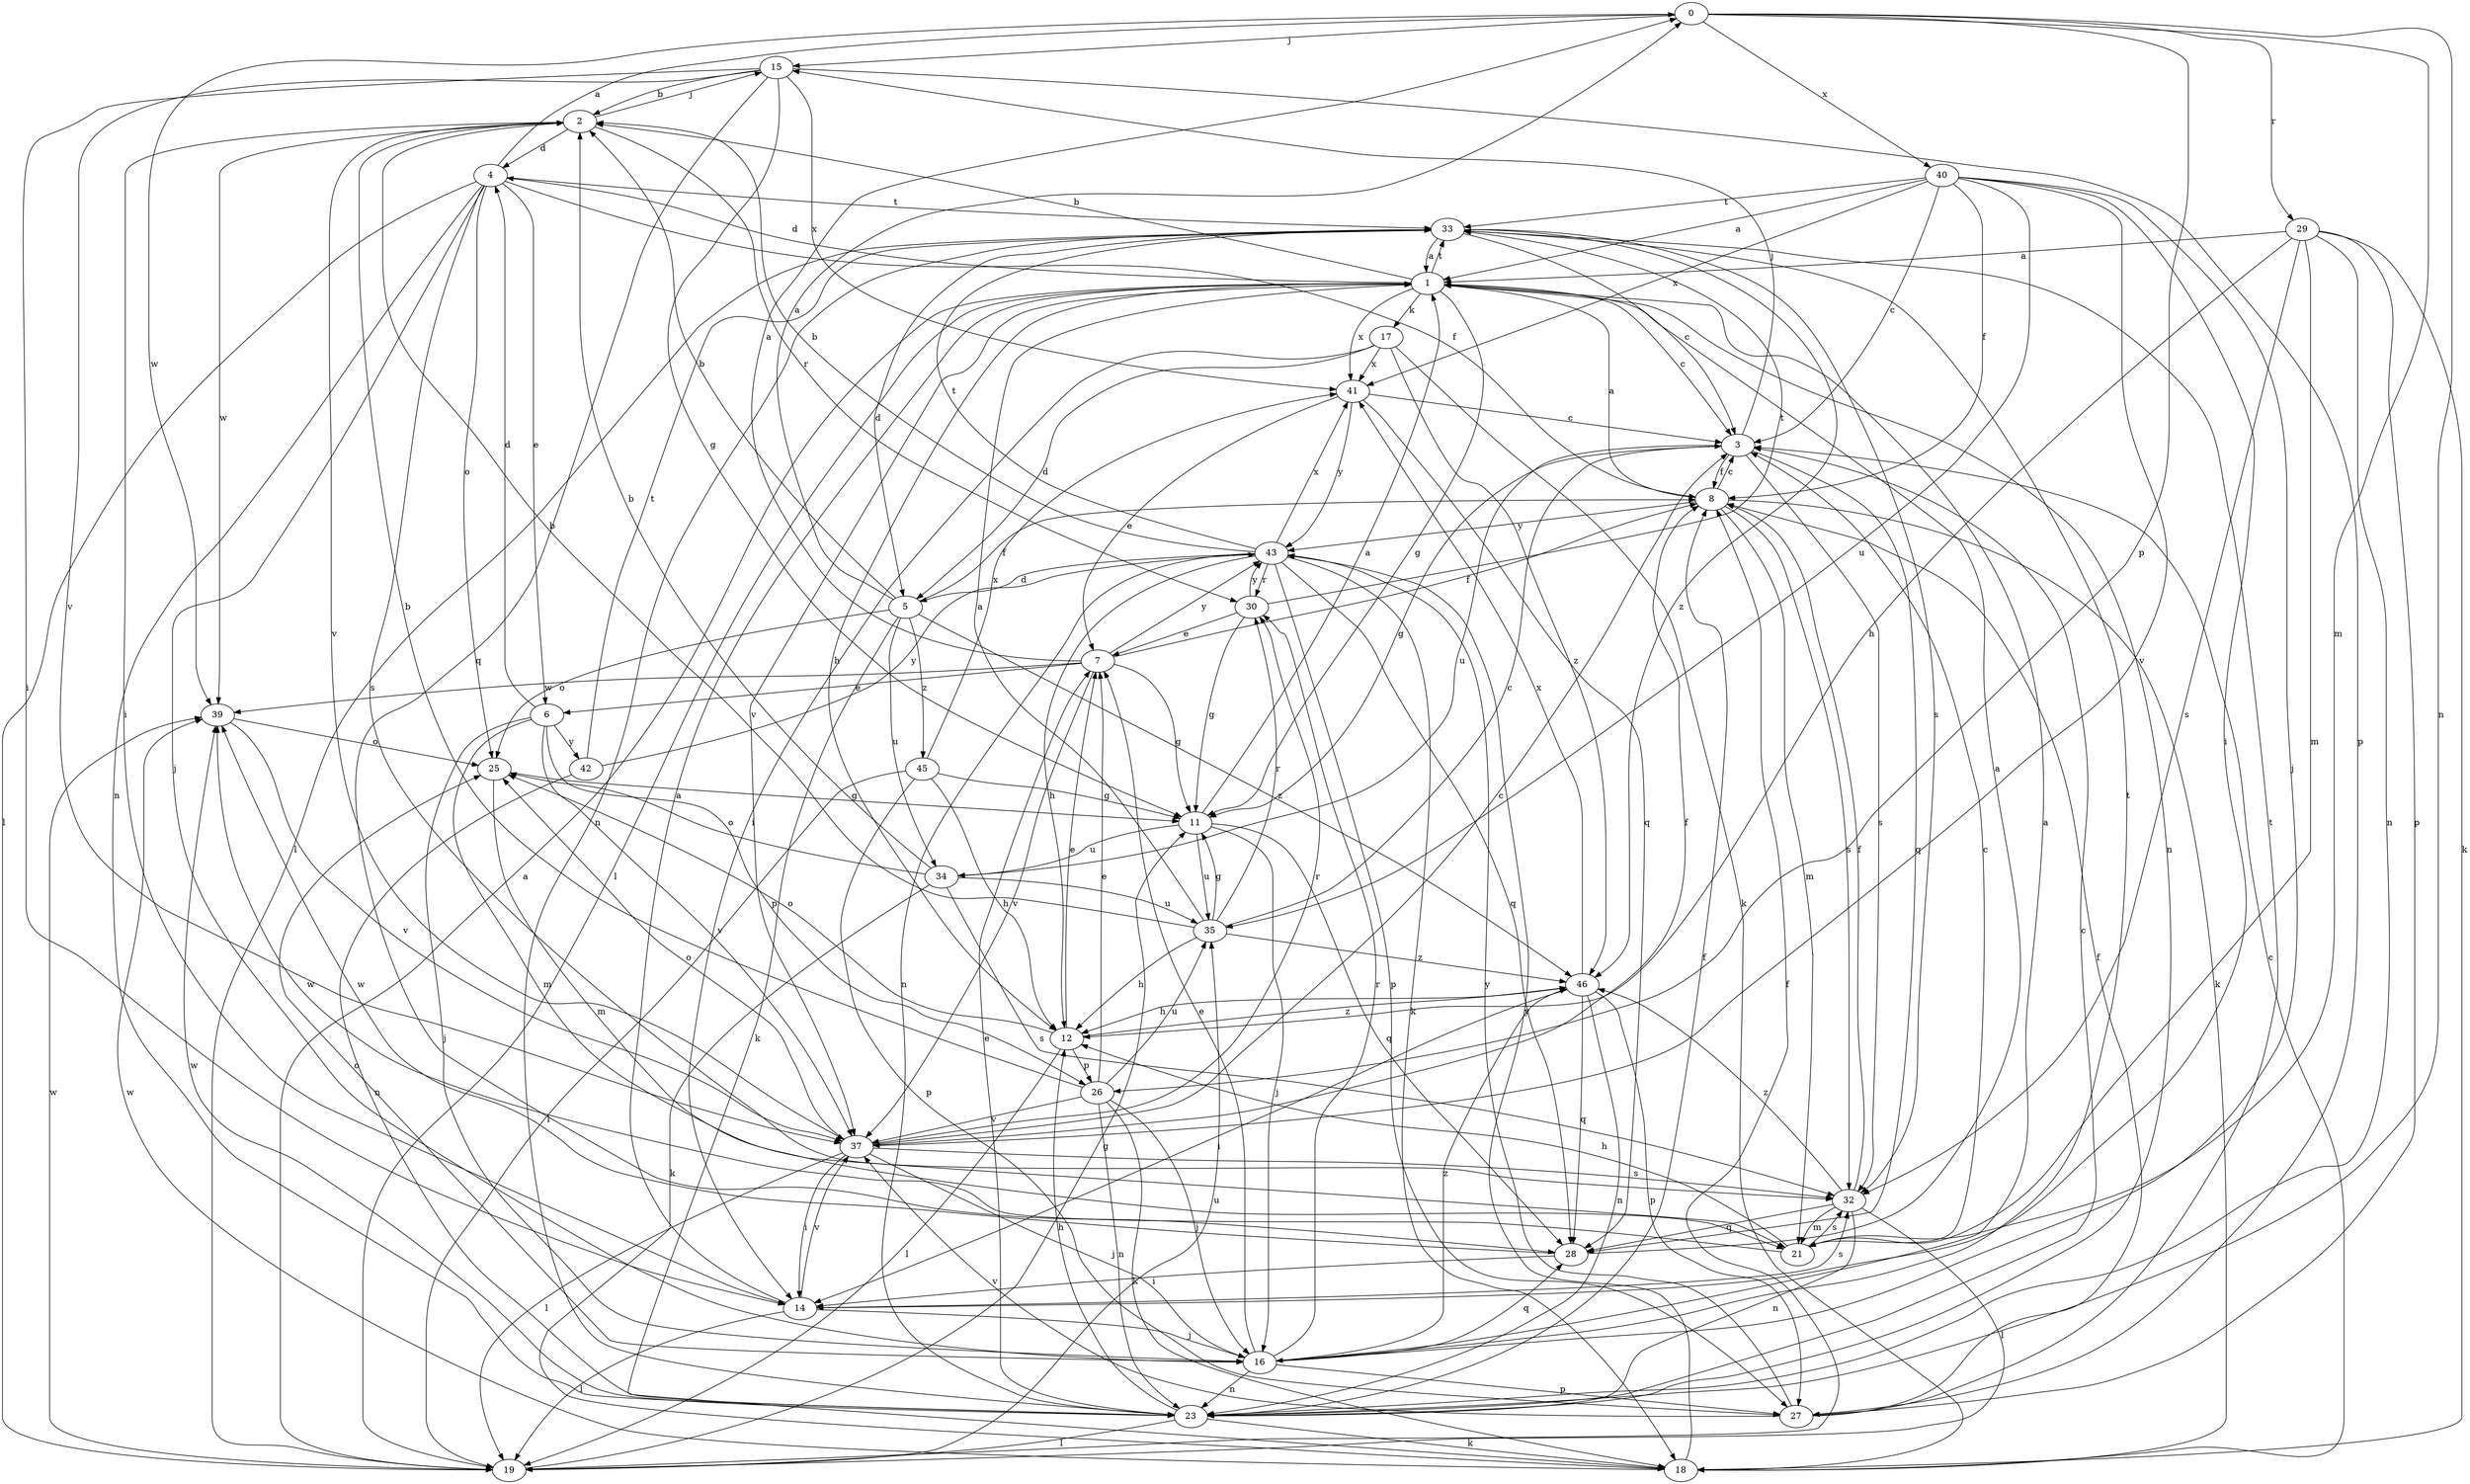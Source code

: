 strict digraph  {
0;
1;
2;
3;
4;
5;
6;
7;
8;
11;
12;
14;
15;
16;
17;
18;
19;
21;
23;
25;
26;
27;
28;
29;
30;
32;
33;
34;
35;
37;
39;
40;
41;
42;
43;
45;
46;
0 -> 15  [label=j];
0 -> 21  [label=m];
0 -> 23  [label=n];
0 -> 26  [label=p];
0 -> 29  [label=r];
0 -> 39  [label=w];
0 -> 40  [label=x];
1 -> 2  [label=b];
1 -> 3  [label=c];
1 -> 4  [label=d];
1 -> 11  [label=g];
1 -> 12  [label=h];
1 -> 17  [label=k];
1 -> 19  [label=l];
1 -> 23  [label=n];
1 -> 33  [label=t];
1 -> 37  [label=v];
1 -> 41  [label=x];
2 -> 4  [label=d];
2 -> 14  [label=i];
2 -> 15  [label=j];
2 -> 30  [label=r];
2 -> 37  [label=v];
2 -> 39  [label=w];
3 -> 8  [label=f];
3 -> 11  [label=g];
3 -> 15  [label=j];
3 -> 28  [label=q];
3 -> 32  [label=s];
3 -> 34  [label=u];
4 -> 0  [label=a];
4 -> 6  [label=e];
4 -> 8  [label=f];
4 -> 16  [label=j];
4 -> 19  [label=l];
4 -> 23  [label=n];
4 -> 25  [label=o];
4 -> 32  [label=s];
4 -> 33  [label=t];
5 -> 0  [label=a];
5 -> 2  [label=b];
5 -> 8  [label=f];
5 -> 18  [label=k];
5 -> 25  [label=o];
5 -> 34  [label=u];
5 -> 45  [label=z];
5 -> 46  [label=z];
6 -> 4  [label=d];
6 -> 16  [label=j];
6 -> 21  [label=m];
6 -> 26  [label=p];
6 -> 37  [label=v];
6 -> 42  [label=y];
7 -> 0  [label=a];
7 -> 6  [label=e];
7 -> 8  [label=f];
7 -> 11  [label=g];
7 -> 37  [label=v];
7 -> 39  [label=w];
7 -> 43  [label=y];
8 -> 1  [label=a];
8 -> 3  [label=c];
8 -> 18  [label=k];
8 -> 21  [label=m];
8 -> 32  [label=s];
8 -> 43  [label=y];
11 -> 1  [label=a];
11 -> 16  [label=j];
11 -> 28  [label=q];
11 -> 34  [label=u];
11 -> 35  [label=u];
12 -> 7  [label=e];
12 -> 19  [label=l];
12 -> 25  [label=o];
12 -> 26  [label=p];
12 -> 46  [label=z];
14 -> 1  [label=a];
14 -> 16  [label=j];
14 -> 19  [label=l];
14 -> 32  [label=s];
14 -> 37  [label=v];
15 -> 2  [label=b];
15 -> 11  [label=g];
15 -> 14  [label=i];
15 -> 27  [label=p];
15 -> 28  [label=q];
15 -> 37  [label=v];
15 -> 41  [label=x];
16 -> 1  [label=a];
16 -> 7  [label=e];
16 -> 23  [label=n];
16 -> 25  [label=o];
16 -> 27  [label=p];
16 -> 28  [label=q];
16 -> 30  [label=r];
16 -> 33  [label=t];
16 -> 46  [label=z];
17 -> 5  [label=d];
17 -> 14  [label=i];
17 -> 18  [label=k];
17 -> 41  [label=x];
17 -> 46  [label=z];
18 -> 3  [label=c];
18 -> 39  [label=w];
18 -> 43  [label=y];
19 -> 1  [label=a];
19 -> 8  [label=f];
19 -> 11  [label=g];
19 -> 35  [label=u];
19 -> 39  [label=w];
21 -> 3  [label=c];
21 -> 12  [label=h];
21 -> 32  [label=s];
21 -> 39  [label=w];
23 -> 3  [label=c];
23 -> 7  [label=e];
23 -> 8  [label=f];
23 -> 12  [label=h];
23 -> 18  [label=k];
23 -> 19  [label=l];
23 -> 39  [label=w];
25 -> 11  [label=g];
25 -> 21  [label=m];
26 -> 2  [label=b];
26 -> 7  [label=e];
26 -> 16  [label=j];
26 -> 18  [label=k];
26 -> 23  [label=n];
26 -> 35  [label=u];
26 -> 37  [label=v];
27 -> 8  [label=f];
27 -> 33  [label=t];
27 -> 37  [label=v];
27 -> 43  [label=y];
28 -> 1  [label=a];
28 -> 14  [label=i];
28 -> 39  [label=w];
29 -> 1  [label=a];
29 -> 12  [label=h];
29 -> 18  [label=k];
29 -> 21  [label=m];
29 -> 23  [label=n];
29 -> 27  [label=p];
29 -> 32  [label=s];
30 -> 7  [label=e];
30 -> 11  [label=g];
30 -> 33  [label=t];
30 -> 43  [label=y];
32 -> 8  [label=f];
32 -> 19  [label=l];
32 -> 21  [label=m];
32 -> 23  [label=n];
32 -> 28  [label=q];
32 -> 46  [label=z];
33 -> 1  [label=a];
33 -> 3  [label=c];
33 -> 5  [label=d];
33 -> 19  [label=l];
33 -> 23  [label=n];
33 -> 32  [label=s];
33 -> 46  [label=z];
34 -> 2  [label=b];
34 -> 18  [label=k];
34 -> 25  [label=o];
34 -> 32  [label=s];
34 -> 35  [label=u];
35 -> 1  [label=a];
35 -> 2  [label=b];
35 -> 3  [label=c];
35 -> 11  [label=g];
35 -> 12  [label=h];
35 -> 30  [label=r];
35 -> 46  [label=z];
37 -> 3  [label=c];
37 -> 8  [label=f];
37 -> 14  [label=i];
37 -> 16  [label=j];
37 -> 19  [label=l];
37 -> 25  [label=o];
37 -> 30  [label=r];
37 -> 32  [label=s];
39 -> 25  [label=o];
39 -> 37  [label=v];
40 -> 1  [label=a];
40 -> 3  [label=c];
40 -> 8  [label=f];
40 -> 14  [label=i];
40 -> 16  [label=j];
40 -> 33  [label=t];
40 -> 35  [label=u];
40 -> 37  [label=v];
40 -> 41  [label=x];
41 -> 3  [label=c];
41 -> 7  [label=e];
41 -> 28  [label=q];
41 -> 43  [label=y];
42 -> 23  [label=n];
42 -> 33  [label=t];
42 -> 43  [label=y];
43 -> 2  [label=b];
43 -> 5  [label=d];
43 -> 12  [label=h];
43 -> 18  [label=k];
43 -> 23  [label=n];
43 -> 27  [label=p];
43 -> 28  [label=q];
43 -> 30  [label=r];
43 -> 33  [label=t];
43 -> 41  [label=x];
45 -> 11  [label=g];
45 -> 12  [label=h];
45 -> 19  [label=l];
45 -> 27  [label=p];
45 -> 41  [label=x];
46 -> 12  [label=h];
46 -> 14  [label=i];
46 -> 23  [label=n];
46 -> 27  [label=p];
46 -> 28  [label=q];
46 -> 41  [label=x];
}
